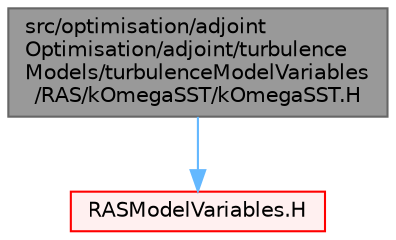digraph "src/optimisation/adjointOptimisation/adjoint/turbulenceModels/turbulenceModelVariables/RAS/kOmegaSST/kOmegaSST.H"
{
 // LATEX_PDF_SIZE
  bgcolor="transparent";
  edge [fontname=Helvetica,fontsize=10,labelfontname=Helvetica,labelfontsize=10];
  node [fontname=Helvetica,fontsize=10,shape=box,height=0.2,width=0.4];
  Node1 [id="Node000001",label="src/optimisation/adjoint\lOptimisation/adjoint/turbulence\lModels/turbulenceModelVariables\l/RAS/kOmegaSST/kOmegaSST.H",height=0.2,width=0.4,color="gray40", fillcolor="grey60", style="filled", fontcolor="black",tooltip=" "];
  Node1 -> Node2 [id="edge1_Node000001_Node000002",color="steelblue1",style="solid",tooltip=" "];
  Node2 [id="Node000002",label="RASModelVariables.H",height=0.2,width=0.4,color="red", fillcolor="#FFF0F0", style="filled",URL="$RASModelVariables_8H.html",tooltip=" "];
}
